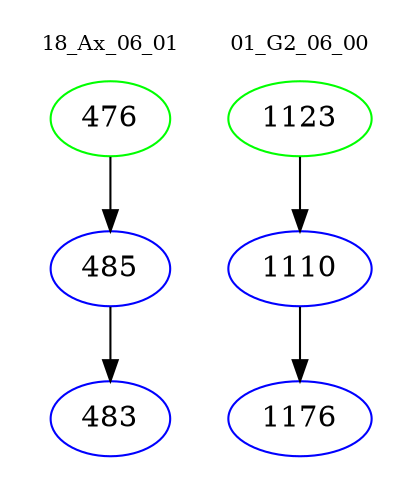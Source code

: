 digraph{
subgraph cluster_0 {
color = white
label = "18_Ax_06_01";
fontsize=10;
T0_476 [label="476", color="green"]
T0_476 -> T0_485 [color="black"]
T0_485 [label="485", color="blue"]
T0_485 -> T0_483 [color="black"]
T0_483 [label="483", color="blue"]
}
subgraph cluster_1 {
color = white
label = "01_G2_06_00";
fontsize=10;
T1_1123 [label="1123", color="green"]
T1_1123 -> T1_1110 [color="black"]
T1_1110 [label="1110", color="blue"]
T1_1110 -> T1_1176 [color="black"]
T1_1176 [label="1176", color="blue"]
}
}

